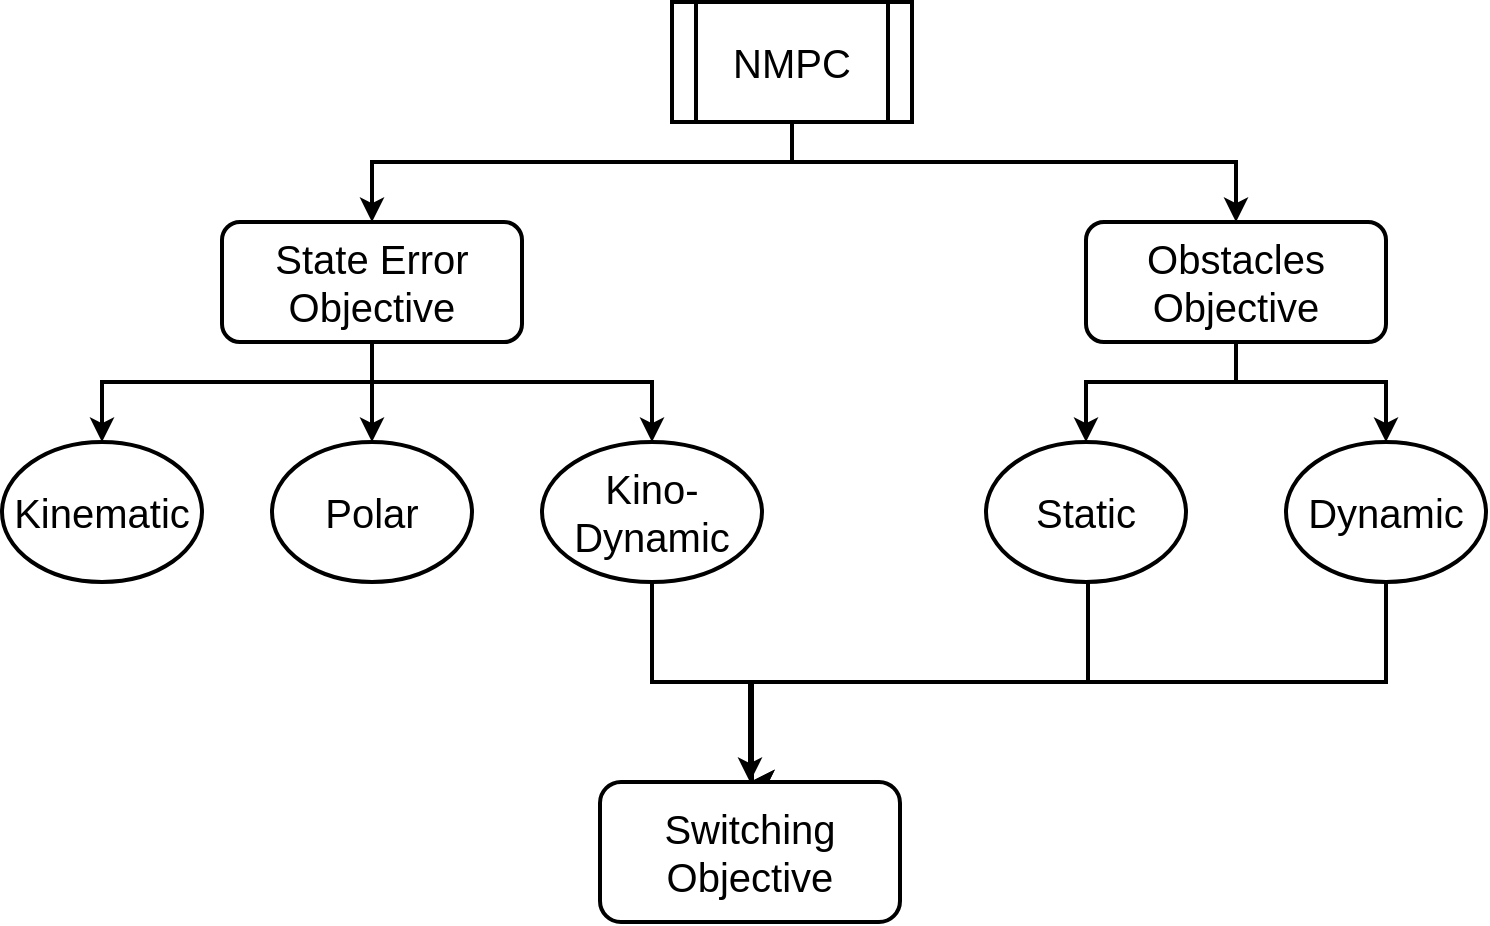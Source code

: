 <mxfile version="12.0.2" pages="1"><diagram id="ZLYeMejJT5y3Z7TRusOq" name="Page-1"><mxGraphModel dx="1029" dy="528" grid="1" gridSize="10" guides="1" tooltips="1" connect="1" arrows="1" fold="1" page="1" pageScale="1" pageWidth="850" pageHeight="1100" math="0" shadow="0"><root><mxCell id="0"/><mxCell id="1" parent="0"/><mxCell id="saLv4pewX9U4cja6my4A-2" value="NMPC" style="shape=process;whiteSpace=wrap;html=1;backgroundOutline=1;strokeWidth=2;fontSize=20;" vertex="1" parent="1"><mxGeometry x="350" y="60" width="120" height="60" as="geometry"/></mxCell><mxCell id="saLv4pewX9U4cja6my4A-14" value="" style="edgeStyle=orthogonalEdgeStyle;rounded=0;orthogonalLoop=1;jettySize=auto;html=1;fontSize=20;strokeWidth=2;" edge="1" parent="1" source="saLv4pewX9U4cja6my4A-3" target="saLv4pewX9U4cja6my4A-10"><mxGeometry relative="1" as="geometry"/></mxCell><mxCell id="saLv4pewX9U4cja6my4A-3" value="&lt;div&gt;State Error&lt;/div&gt;Objective" style="rounded=1;whiteSpace=wrap;html=1;strokeWidth=2;fontSize=20;" vertex="1" parent="1"><mxGeometry x="125" y="170" width="150" height="60" as="geometry"/></mxCell><mxCell id="saLv4pewX9U4cja6my4A-4" value="&lt;div&gt;Obstacles&lt;/div&gt;Objective" style="rounded=1;whiteSpace=wrap;html=1;strokeWidth=2;fontSize=20;" vertex="1" parent="1"><mxGeometry x="557" y="170" width="150" height="60" as="geometry"/></mxCell><mxCell id="saLv4pewX9U4cja6my4A-5" value="" style="endArrow=classic;html=1;fontSize=20;exitX=0.5;exitY=1;exitDx=0;exitDy=0;entryX=0.5;entryY=0;entryDx=0;entryDy=0;rounded=0;strokeWidth=2;" edge="1" parent="1" source="saLv4pewX9U4cja6my4A-2" target="saLv4pewX9U4cja6my4A-3"><mxGeometry width="50" height="50" relative="1" as="geometry"><mxPoint x="140" y="300" as="sourcePoint"/><mxPoint x="190" y="250" as="targetPoint"/><Array as="points"><mxPoint x="410" y="140"/><mxPoint x="200" y="140"/></Array></mxGeometry></mxCell><mxCell id="saLv4pewX9U4cja6my4A-6" value="" style="endArrow=classic;html=1;fontSize=20;entryX=0.5;entryY=0;entryDx=0;entryDy=0;rounded=0;strokeWidth=2;" edge="1" parent="1" target="saLv4pewX9U4cja6my4A-4"><mxGeometry width="50" height="50" relative="1" as="geometry"><mxPoint x="410" y="140" as="sourcePoint"/><mxPoint x="190" y="250" as="targetPoint"/><Array as="points"><mxPoint x="632" y="140"/></Array></mxGeometry></mxCell><mxCell id="saLv4pewX9U4cja6my4A-24" value="" style="edgeStyle=orthogonalEdgeStyle;rounded=0;orthogonalLoop=1;jettySize=auto;html=1;strokeWidth=2;fontSize=20;entryX=0.5;entryY=0;entryDx=0;entryDy=0;" edge="1" parent="1" source="saLv4pewX9U4cja6my4A-7" target="saLv4pewX9U4cja6my4A-22"><mxGeometry relative="1" as="geometry"><mxPoint x="557" y="430" as="targetPoint"/><Array as="points"><mxPoint x="558" y="400"/><mxPoint x="390" y="400"/></Array></mxGeometry></mxCell><mxCell id="saLv4pewX9U4cja6my4A-7" value="Static" style="ellipse;whiteSpace=wrap;html=1;strokeWidth=2;fontSize=20;" vertex="1" parent="1"><mxGeometry x="507" y="280" width="100" height="70" as="geometry"/></mxCell><mxCell id="saLv4pewX9U4cja6my4A-26" value="" style="edgeStyle=orthogonalEdgeStyle;rounded=0;orthogonalLoop=1;jettySize=auto;html=1;strokeWidth=2;fontSize=20;entryX=0.5;entryY=0;entryDx=0;entryDy=0;" edge="1" parent="1" source="saLv4pewX9U4cja6my4A-8" target="saLv4pewX9U4cja6my4A-22"><mxGeometry relative="1" as="geometry"><mxPoint x="707" y="430" as="targetPoint"/><Array as="points"><mxPoint x="707" y="400"/><mxPoint x="390" y="400"/></Array></mxGeometry></mxCell><mxCell id="saLv4pewX9U4cja6my4A-8" value="Dynamic" style="ellipse;whiteSpace=wrap;html=1;strokeWidth=2;fontSize=20;" vertex="1" parent="1"><mxGeometry x="657" y="280" width="100" height="70" as="geometry"/></mxCell><mxCell id="saLv4pewX9U4cja6my4A-9" value="Kinematic" style="ellipse;whiteSpace=wrap;html=1;strokeWidth=2;fontSize=20;" vertex="1" parent="1"><mxGeometry x="15" y="280" width="100" height="70" as="geometry"/></mxCell><mxCell id="saLv4pewX9U4cja6my4A-10" value="Polar" style="ellipse;whiteSpace=wrap;html=1;strokeWidth=2;fontSize=20;" vertex="1" parent="1"><mxGeometry x="150" y="280" width="100" height="70" as="geometry"/></mxCell><mxCell id="saLv4pewX9U4cja6my4A-15" value="" style="endArrow=classic;html=1;fontSize=20;entryX=0.5;entryY=0;entryDx=0;entryDy=0;strokeWidth=2;rounded=0;" edge="1" parent="1" target="saLv4pewX9U4cja6my4A-9"><mxGeometry width="50" height="50" relative="1" as="geometry"><mxPoint x="200" y="230" as="sourcePoint"/><mxPoint x="55" y="280" as="targetPoint"/><Array as="points"><mxPoint x="200" y="250"/><mxPoint x="65" y="250"/></Array></mxGeometry></mxCell><mxCell id="saLv4pewX9U4cja6my4A-16" value="" style="endArrow=classic;html=1;fontSize=20;exitX=0.5;exitY=1;exitDx=0;exitDy=0;entryX=0.5;entryY=0;entryDx=0;entryDy=0;strokeWidth=2;rounded=0;" edge="1" parent="1" source="saLv4pewX9U4cja6my4A-3" target="saLv4pewX9U4cja6my4A-19"><mxGeometry width="50" height="50" relative="1" as="geometry"><mxPoint y="420" as="sourcePoint"/><mxPoint x="50" y="370" as="targetPoint"/><Array as="points"><mxPoint x="200" y="250"/><mxPoint x="340" y="250"/></Array></mxGeometry></mxCell><mxCell id="saLv4pewX9U4cja6my4A-17" value="" style="endArrow=classic;html=1;strokeWidth=2;fontSize=20;exitX=0.5;exitY=1;exitDx=0;exitDy=0;entryX=0.5;entryY=0;entryDx=0;entryDy=0;rounded=0;" edge="1" parent="1" source="saLv4pewX9U4cja6my4A-4" target="saLv4pewX9U4cja6my4A-7"><mxGeometry width="50" height="50" relative="1" as="geometry"><mxPoint x="260" y="420" as="sourcePoint"/><mxPoint x="310" y="370" as="targetPoint"/><Array as="points"><mxPoint x="632" y="250"/><mxPoint x="557" y="250"/></Array></mxGeometry></mxCell><mxCell id="saLv4pewX9U4cja6my4A-18" value="" style="endArrow=classic;html=1;strokeWidth=2;fontSize=20;rounded=0;entryX=0.5;entryY=0;entryDx=0;entryDy=0;" edge="1" parent="1" target="saLv4pewX9U4cja6my4A-8"><mxGeometry width="50" height="50" relative="1" as="geometry"><mxPoint x="630" y="250" as="sourcePoint"/><mxPoint x="738" y="260" as="targetPoint"/><Array as="points"><mxPoint x="707" y="250"/></Array></mxGeometry></mxCell><mxCell id="saLv4pewX9U4cja6my4A-21" value="" style="edgeStyle=orthogonalEdgeStyle;rounded=0;orthogonalLoop=1;jettySize=auto;html=1;strokeWidth=2;fontSize=20;entryX=0.5;entryY=0;entryDx=0;entryDy=0;" edge="1" parent="1" source="saLv4pewX9U4cja6my4A-19" target="saLv4pewX9U4cja6my4A-22"><mxGeometry relative="1" as="geometry"><mxPoint x="340" y="430" as="targetPoint"/></mxGeometry></mxCell><mxCell id="saLv4pewX9U4cja6my4A-19" value="Kino-Dynamic" style="ellipse;whiteSpace=wrap;html=1;strokeWidth=2;fontSize=20;" vertex="1" parent="1"><mxGeometry x="285" y="280" width="110" height="70" as="geometry"/></mxCell><mxCell id="saLv4pewX9U4cja6my4A-22" value="&lt;div&gt;Switching&lt;/div&gt;&lt;div&gt;Objective&lt;br&gt;&lt;/div&gt;" style="rounded=1;whiteSpace=wrap;html=1;strokeWidth=2;fontSize=20;" vertex="1" parent="1"><mxGeometry x="314" y="450" width="150" height="70" as="geometry"/></mxCell></root></mxGraphModel></diagram></mxfile>